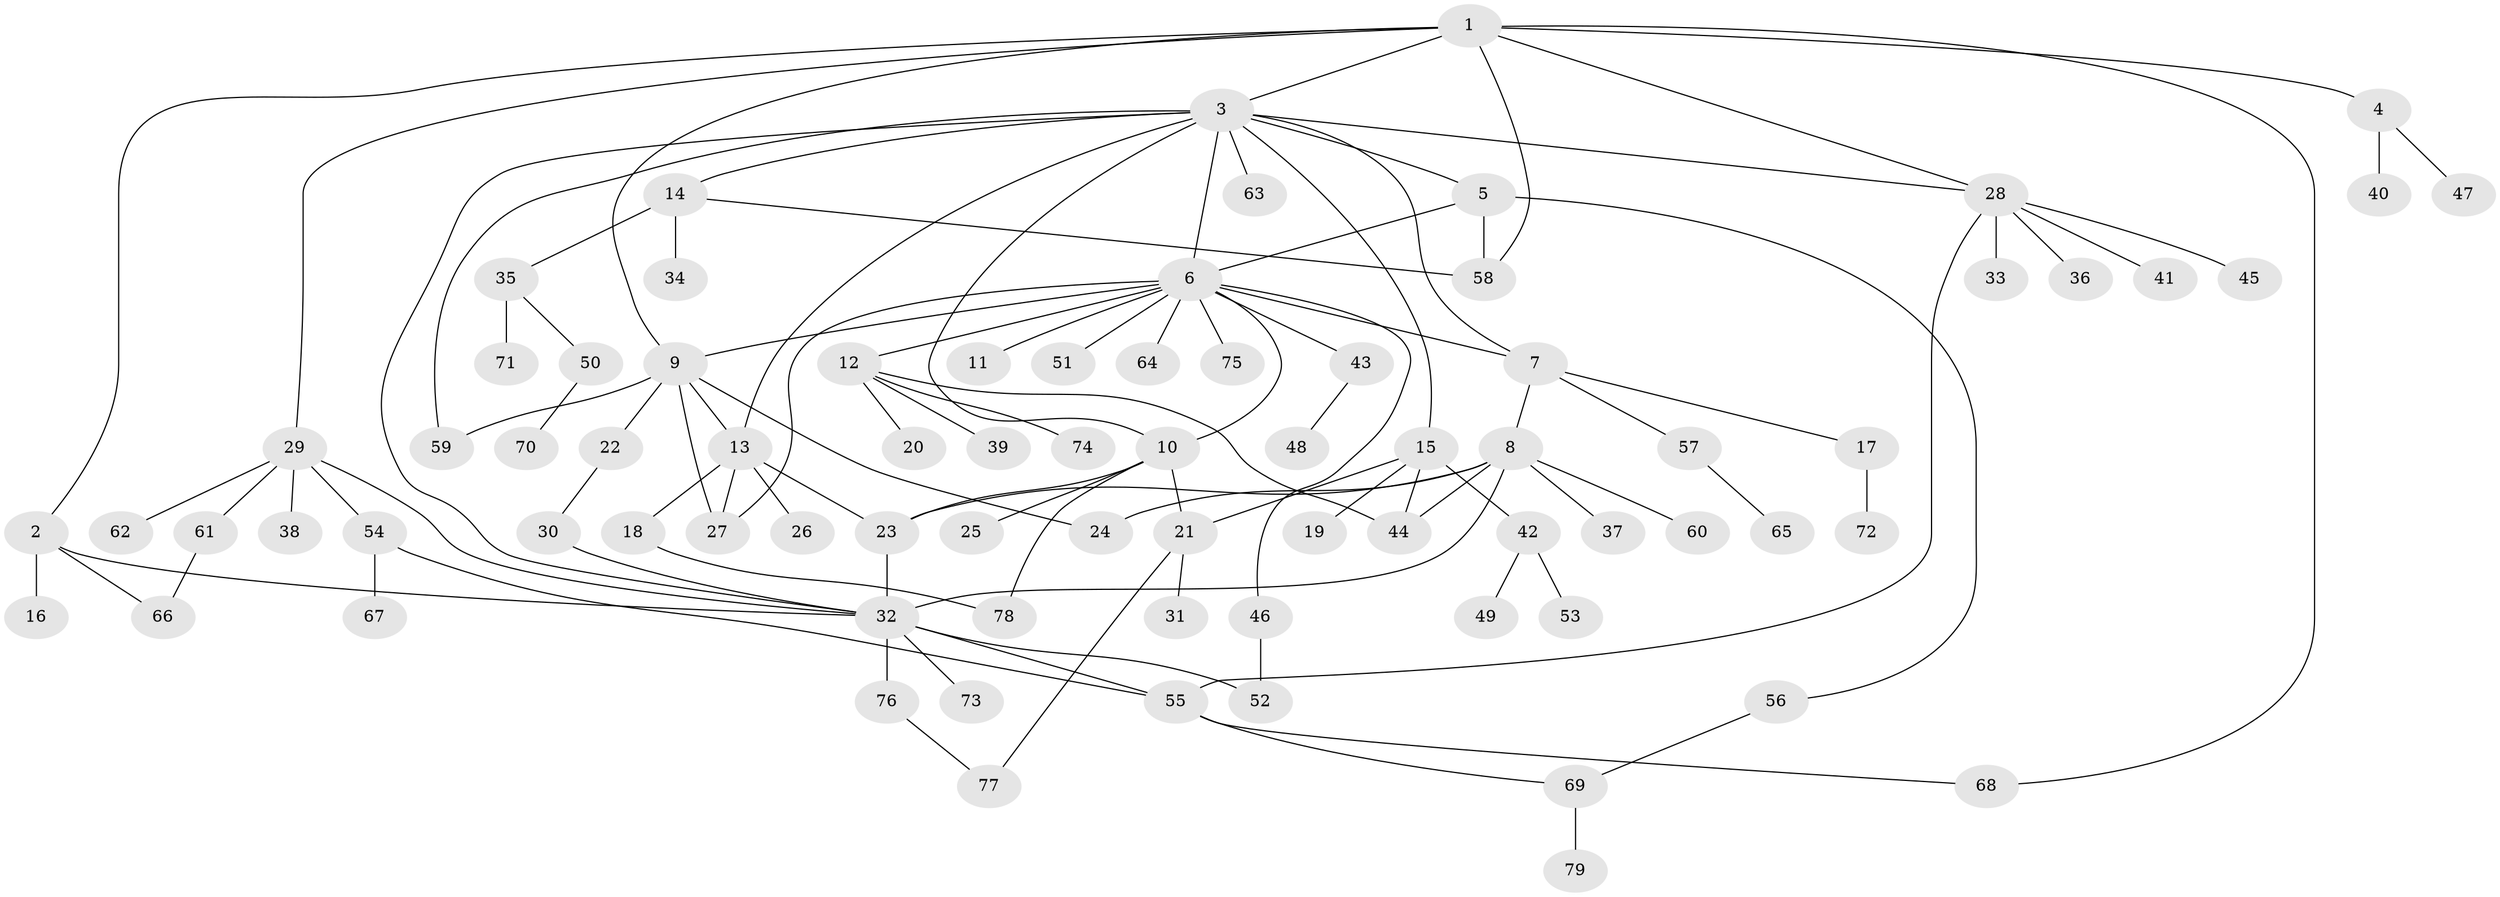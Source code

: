 // coarse degree distribution, {15: 0.03636363636363636, 3: 0.03636363636363636, 2: 0.23636363636363636, 4: 0.01818181818181818, 5: 0.07272727272727272, 6: 0.09090909090909091, 1: 0.4727272727272727, 7: 0.01818181818181818, 9: 0.01818181818181818}
// Generated by graph-tools (version 1.1) at 2025/51/02/27/25 19:51:54]
// undirected, 79 vertices, 108 edges
graph export_dot {
graph [start="1"]
  node [color=gray90,style=filled];
  1;
  2;
  3;
  4;
  5;
  6;
  7;
  8;
  9;
  10;
  11;
  12;
  13;
  14;
  15;
  16;
  17;
  18;
  19;
  20;
  21;
  22;
  23;
  24;
  25;
  26;
  27;
  28;
  29;
  30;
  31;
  32;
  33;
  34;
  35;
  36;
  37;
  38;
  39;
  40;
  41;
  42;
  43;
  44;
  45;
  46;
  47;
  48;
  49;
  50;
  51;
  52;
  53;
  54;
  55;
  56;
  57;
  58;
  59;
  60;
  61;
  62;
  63;
  64;
  65;
  66;
  67;
  68;
  69;
  70;
  71;
  72;
  73;
  74;
  75;
  76;
  77;
  78;
  79;
  1 -- 2;
  1 -- 3;
  1 -- 4;
  1 -- 9;
  1 -- 28;
  1 -- 29;
  1 -- 58;
  1 -- 68;
  2 -- 16;
  2 -- 32;
  2 -- 66;
  3 -- 5;
  3 -- 6;
  3 -- 7;
  3 -- 10;
  3 -- 13;
  3 -- 14;
  3 -- 15;
  3 -- 28;
  3 -- 32;
  3 -- 59;
  3 -- 63;
  4 -- 40;
  4 -- 47;
  5 -- 6;
  5 -- 56;
  5 -- 58;
  6 -- 7;
  6 -- 9;
  6 -- 10;
  6 -- 11;
  6 -- 12;
  6 -- 27;
  6 -- 43;
  6 -- 46;
  6 -- 51;
  6 -- 64;
  6 -- 75;
  7 -- 8;
  7 -- 17;
  7 -- 57;
  8 -- 23;
  8 -- 24;
  8 -- 32;
  8 -- 37;
  8 -- 44;
  8 -- 60;
  9 -- 13;
  9 -- 22;
  9 -- 24;
  9 -- 27;
  9 -- 59;
  10 -- 21;
  10 -- 23;
  10 -- 25;
  10 -- 78;
  12 -- 20;
  12 -- 39;
  12 -- 44;
  12 -- 74;
  13 -- 18;
  13 -- 23;
  13 -- 26;
  13 -- 27;
  14 -- 34;
  14 -- 35;
  14 -- 58;
  15 -- 19;
  15 -- 21;
  15 -- 42;
  15 -- 44;
  17 -- 72;
  18 -- 78;
  21 -- 31;
  21 -- 77;
  22 -- 30;
  23 -- 32;
  28 -- 33;
  28 -- 36;
  28 -- 41;
  28 -- 45;
  28 -- 55;
  29 -- 32;
  29 -- 38;
  29 -- 54;
  29 -- 61;
  29 -- 62;
  30 -- 32;
  32 -- 52;
  32 -- 55;
  32 -- 73;
  32 -- 76;
  35 -- 50;
  35 -- 71;
  42 -- 49;
  42 -- 53;
  43 -- 48;
  46 -- 52;
  50 -- 70;
  54 -- 55;
  54 -- 67;
  55 -- 68;
  55 -- 69;
  56 -- 69;
  57 -- 65;
  61 -- 66;
  69 -- 79;
  76 -- 77;
}
